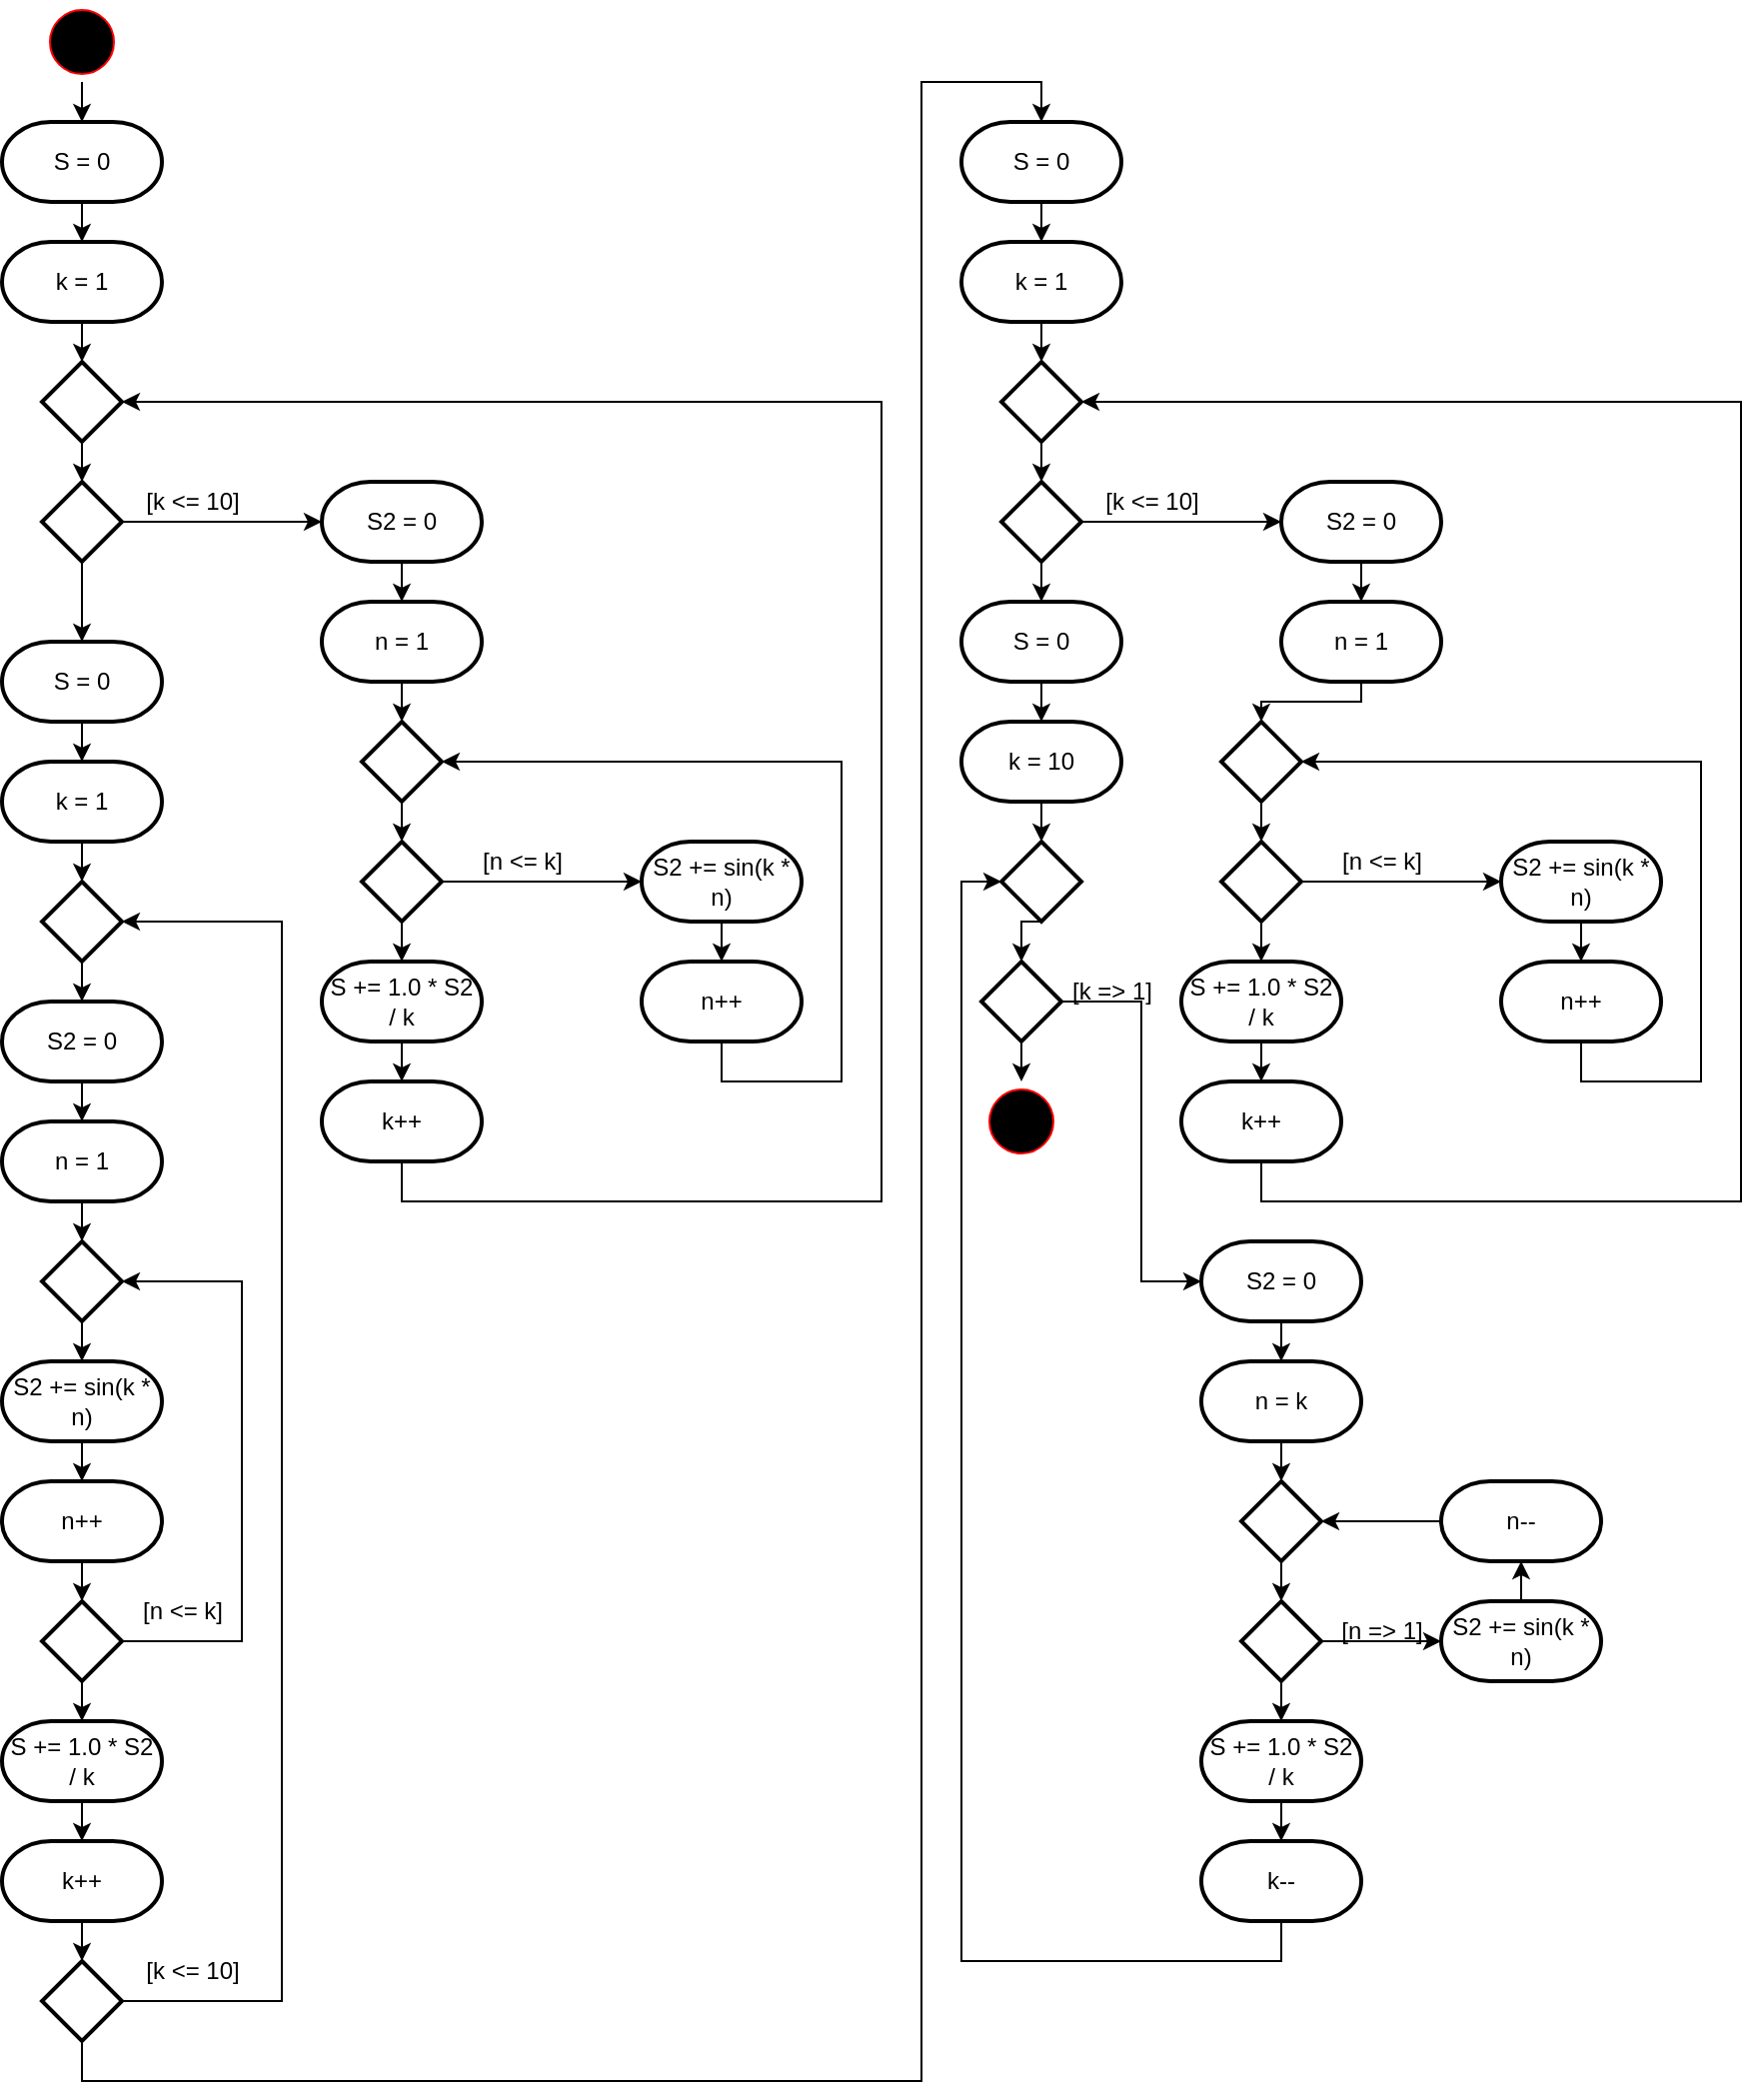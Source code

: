 <mxfile version="20.5.1" type="device"><diagram id="vlm2w2N7ywW9HXvuM_BY" name="Страница 1"><mxGraphModel dx="868" dy="434" grid="1" gridSize="10" guides="1" tooltips="1" connect="1" arrows="1" fold="1" page="1" pageScale="1" pageWidth="827" pageHeight="1169" math="0" shadow="0"><root><mxCell id="0"/><mxCell id="1" parent="0"/><mxCell id="vM6Jucw9DZtjHG9-dyM4-1" value="" style="ellipse;html=1;shape=startState;fillColor=#000000;strokeColor=#ff0000;" vertex="1" parent="1"><mxGeometry x="60" y="40" width="40" height="40" as="geometry"/></mxCell><mxCell id="vM6Jucw9DZtjHG9-dyM4-2" value="" style="endArrow=classic;html=1;rounded=0;exitX=0.5;exitY=1;exitDx=0;exitDy=0;" edge="1" parent="1" source="vM6Jucw9DZtjHG9-dyM4-1"><mxGeometry width="50" height="50" relative="1" as="geometry"><mxPoint x="390" y="250" as="sourcePoint"/><mxPoint x="80" y="100" as="targetPoint"/></mxGeometry></mxCell><mxCell id="vM6Jucw9DZtjHG9-dyM4-5" style="edgeStyle=orthogonalEdgeStyle;rounded=0;orthogonalLoop=1;jettySize=auto;html=1;exitX=0.5;exitY=1;exitDx=0;exitDy=0;exitPerimeter=0;entryX=0.5;entryY=0;entryDx=0;entryDy=0;entryPerimeter=0;" edge="1" parent="1" source="vM6Jucw9DZtjHG9-dyM4-3" target="vM6Jucw9DZtjHG9-dyM4-4"><mxGeometry relative="1" as="geometry"/></mxCell><mxCell id="vM6Jucw9DZtjHG9-dyM4-3" value="S = 0" style="strokeWidth=2;html=1;shape=mxgraph.flowchart.terminator;whiteSpace=wrap;" vertex="1" parent="1"><mxGeometry x="40" y="100" width="80" height="40" as="geometry"/></mxCell><mxCell id="vM6Jucw9DZtjHG9-dyM4-8" style="edgeStyle=orthogonalEdgeStyle;rounded=0;orthogonalLoop=1;jettySize=auto;html=1;exitX=0.5;exitY=1;exitDx=0;exitDy=0;exitPerimeter=0;entryX=0.5;entryY=0;entryDx=0;entryDy=0;entryPerimeter=0;" edge="1" parent="1" source="vM6Jucw9DZtjHG9-dyM4-4" target="vM6Jucw9DZtjHG9-dyM4-6"><mxGeometry relative="1" as="geometry"/></mxCell><mxCell id="vM6Jucw9DZtjHG9-dyM4-4" value="k = 1" style="strokeWidth=2;html=1;shape=mxgraph.flowchart.terminator;whiteSpace=wrap;" vertex="1" parent="1"><mxGeometry x="40" y="160" width="80" height="40" as="geometry"/></mxCell><mxCell id="vM6Jucw9DZtjHG9-dyM4-9" style="edgeStyle=orthogonalEdgeStyle;rounded=0;orthogonalLoop=1;jettySize=auto;html=1;exitX=0.5;exitY=1;exitDx=0;exitDy=0;exitPerimeter=0;entryX=0.5;entryY=0;entryDx=0;entryDy=0;entryPerimeter=0;" edge="1" parent="1" source="vM6Jucw9DZtjHG9-dyM4-6" target="vM6Jucw9DZtjHG9-dyM4-7"><mxGeometry relative="1" as="geometry"/></mxCell><mxCell id="vM6Jucw9DZtjHG9-dyM4-6" value="" style="strokeWidth=2;html=1;shape=mxgraph.flowchart.decision;whiteSpace=wrap;" vertex="1" parent="1"><mxGeometry x="60" y="220" width="40" height="40" as="geometry"/></mxCell><mxCell id="vM6Jucw9DZtjHG9-dyM4-10" style="edgeStyle=orthogonalEdgeStyle;rounded=0;orthogonalLoop=1;jettySize=auto;html=1;exitX=1;exitY=0.5;exitDx=0;exitDy=0;exitPerimeter=0;" edge="1" parent="1" source="vM6Jucw9DZtjHG9-dyM4-7"><mxGeometry relative="1" as="geometry"><mxPoint x="200" y="300" as="targetPoint"/></mxGeometry></mxCell><mxCell id="vM6Jucw9DZtjHG9-dyM4-31" style="edgeStyle=orthogonalEdgeStyle;rounded=0;orthogonalLoop=1;jettySize=auto;html=1;exitX=0.5;exitY=1;exitDx=0;exitDy=0;exitPerimeter=0;entryX=0.5;entryY=0;entryDx=0;entryDy=0;entryPerimeter=0;" edge="1" parent="1" source="vM6Jucw9DZtjHG9-dyM4-7" target="vM6Jucw9DZtjHG9-dyM4-30"><mxGeometry relative="1" as="geometry"/></mxCell><mxCell id="vM6Jucw9DZtjHG9-dyM4-7" value="" style="strokeWidth=2;html=1;shape=mxgraph.flowchart.decision;whiteSpace=wrap;" vertex="1" parent="1"><mxGeometry x="60" y="280" width="40" height="40" as="geometry"/></mxCell><mxCell id="vM6Jucw9DZtjHG9-dyM4-11" value="[k &amp;lt;= 10]" style="text;html=1;align=center;verticalAlign=middle;resizable=0;points=[];autosize=1;strokeColor=none;fillColor=none;" vertex="1" parent="1"><mxGeometry x="100" y="275" width="70" height="30" as="geometry"/></mxCell><mxCell id="vM6Jucw9DZtjHG9-dyM4-14" style="edgeStyle=orthogonalEdgeStyle;rounded=0;orthogonalLoop=1;jettySize=auto;html=1;exitX=0.5;exitY=1;exitDx=0;exitDy=0;exitPerimeter=0;entryX=0.5;entryY=0;entryDx=0;entryDy=0;entryPerimeter=0;" edge="1" parent="1" source="vM6Jucw9DZtjHG9-dyM4-12" target="vM6Jucw9DZtjHG9-dyM4-13"><mxGeometry relative="1" as="geometry"/></mxCell><mxCell id="vM6Jucw9DZtjHG9-dyM4-12" value="S2 = 0" style="strokeWidth=2;html=1;shape=mxgraph.flowchart.terminator;whiteSpace=wrap;" vertex="1" parent="1"><mxGeometry x="200" y="280" width="80" height="40" as="geometry"/></mxCell><mxCell id="vM6Jucw9DZtjHG9-dyM4-16" style="edgeStyle=orthogonalEdgeStyle;rounded=0;orthogonalLoop=1;jettySize=auto;html=1;exitX=0.5;exitY=1;exitDx=0;exitDy=0;exitPerimeter=0;entryX=0.5;entryY=0;entryDx=0;entryDy=0;entryPerimeter=0;" edge="1" parent="1" source="vM6Jucw9DZtjHG9-dyM4-13" target="vM6Jucw9DZtjHG9-dyM4-15"><mxGeometry relative="1" as="geometry"/></mxCell><mxCell id="vM6Jucw9DZtjHG9-dyM4-13" value="n = 1" style="strokeWidth=2;html=1;shape=mxgraph.flowchart.terminator;whiteSpace=wrap;" vertex="1" parent="1"><mxGeometry x="200" y="340" width="80" height="40" as="geometry"/></mxCell><mxCell id="vM6Jucw9DZtjHG9-dyM4-18" style="edgeStyle=orthogonalEdgeStyle;rounded=0;orthogonalLoop=1;jettySize=auto;html=1;exitX=0.5;exitY=1;exitDx=0;exitDy=0;exitPerimeter=0;entryX=0.5;entryY=0;entryDx=0;entryDy=0;entryPerimeter=0;" edge="1" parent="1" source="vM6Jucw9DZtjHG9-dyM4-15" target="vM6Jucw9DZtjHG9-dyM4-17"><mxGeometry relative="1" as="geometry"/></mxCell><mxCell id="vM6Jucw9DZtjHG9-dyM4-15" value="" style="strokeWidth=2;html=1;shape=mxgraph.flowchart.decision;whiteSpace=wrap;" vertex="1" parent="1"><mxGeometry x="220" y="400" width="40" height="40" as="geometry"/></mxCell><mxCell id="vM6Jucw9DZtjHG9-dyM4-19" style="edgeStyle=orthogonalEdgeStyle;rounded=0;orthogonalLoop=1;jettySize=auto;html=1;exitX=1;exitY=0.5;exitDx=0;exitDy=0;exitPerimeter=0;" edge="1" parent="1" source="vM6Jucw9DZtjHG9-dyM4-17"><mxGeometry relative="1" as="geometry"><mxPoint x="360" y="480" as="targetPoint"/></mxGeometry></mxCell><mxCell id="vM6Jucw9DZtjHG9-dyM4-26" style="edgeStyle=orthogonalEdgeStyle;rounded=0;orthogonalLoop=1;jettySize=auto;html=1;exitX=0.5;exitY=1;exitDx=0;exitDy=0;exitPerimeter=0;entryX=0.5;entryY=0;entryDx=0;entryDy=0;entryPerimeter=0;" edge="1" parent="1" source="vM6Jucw9DZtjHG9-dyM4-17" target="vM6Jucw9DZtjHG9-dyM4-25"><mxGeometry relative="1" as="geometry"/></mxCell><mxCell id="vM6Jucw9DZtjHG9-dyM4-17" value="" style="strokeWidth=2;html=1;shape=mxgraph.flowchart.decision;whiteSpace=wrap;" vertex="1" parent="1"><mxGeometry x="220" y="460" width="40" height="40" as="geometry"/></mxCell><mxCell id="vM6Jucw9DZtjHG9-dyM4-20" value="[n &amp;lt;= k]" style="text;html=1;align=center;verticalAlign=middle;resizable=0;points=[];autosize=1;strokeColor=none;fillColor=none;" vertex="1" parent="1"><mxGeometry x="270" y="455" width="60" height="30" as="geometry"/></mxCell><mxCell id="vM6Jucw9DZtjHG9-dyM4-22" style="edgeStyle=orthogonalEdgeStyle;rounded=0;orthogonalLoop=1;jettySize=auto;html=1;exitX=0.5;exitY=1;exitDx=0;exitDy=0;exitPerimeter=0;" edge="1" parent="1" source="vM6Jucw9DZtjHG9-dyM4-21"><mxGeometry relative="1" as="geometry"><mxPoint x="400" y="520" as="targetPoint"/></mxGeometry></mxCell><mxCell id="vM6Jucw9DZtjHG9-dyM4-21" value="S2 += sin(k * n)" style="strokeWidth=2;html=1;shape=mxgraph.flowchart.terminator;whiteSpace=wrap;" vertex="1" parent="1"><mxGeometry x="360" y="460" width="80" height="40" as="geometry"/></mxCell><mxCell id="vM6Jucw9DZtjHG9-dyM4-24" style="edgeStyle=orthogonalEdgeStyle;rounded=0;orthogonalLoop=1;jettySize=auto;html=1;exitX=0.5;exitY=1;exitDx=0;exitDy=0;exitPerimeter=0;entryX=1;entryY=0.5;entryDx=0;entryDy=0;entryPerimeter=0;" edge="1" parent="1" source="vM6Jucw9DZtjHG9-dyM4-23" target="vM6Jucw9DZtjHG9-dyM4-15"><mxGeometry relative="1" as="geometry"><Array as="points"><mxPoint x="400" y="580"/><mxPoint x="460" y="580"/><mxPoint x="460" y="420"/></Array></mxGeometry></mxCell><mxCell id="vM6Jucw9DZtjHG9-dyM4-23" value="n++" style="strokeWidth=2;html=1;shape=mxgraph.flowchart.terminator;whiteSpace=wrap;" vertex="1" parent="1"><mxGeometry x="360" y="520" width="80" height="40" as="geometry"/></mxCell><mxCell id="vM6Jucw9DZtjHG9-dyM4-27" style="edgeStyle=orthogonalEdgeStyle;rounded=0;orthogonalLoop=1;jettySize=auto;html=1;exitX=0.5;exitY=1;exitDx=0;exitDy=0;exitPerimeter=0;" edge="1" parent="1" source="vM6Jucw9DZtjHG9-dyM4-25"><mxGeometry relative="1" as="geometry"><mxPoint x="240" y="580" as="targetPoint"/></mxGeometry></mxCell><mxCell id="vM6Jucw9DZtjHG9-dyM4-25" value="S += 1.0 * S2 / k" style="strokeWidth=2;html=1;shape=mxgraph.flowchart.terminator;whiteSpace=wrap;" vertex="1" parent="1"><mxGeometry x="200" y="520" width="80" height="40" as="geometry"/></mxCell><mxCell id="vM6Jucw9DZtjHG9-dyM4-29" style="edgeStyle=orthogonalEdgeStyle;rounded=0;orthogonalLoop=1;jettySize=auto;html=1;exitX=0.5;exitY=1;exitDx=0;exitDy=0;exitPerimeter=0;entryX=1;entryY=0.5;entryDx=0;entryDy=0;entryPerimeter=0;" edge="1" parent="1" source="vM6Jucw9DZtjHG9-dyM4-28" target="vM6Jucw9DZtjHG9-dyM4-6"><mxGeometry relative="1" as="geometry"><Array as="points"><mxPoint x="240" y="640"/><mxPoint x="480" y="640"/><mxPoint x="480" y="240"/></Array></mxGeometry></mxCell><mxCell id="vM6Jucw9DZtjHG9-dyM4-28" value="k++" style="strokeWidth=2;html=1;shape=mxgraph.flowchart.terminator;whiteSpace=wrap;" vertex="1" parent="1"><mxGeometry x="200" y="580" width="80" height="40" as="geometry"/></mxCell><mxCell id="vM6Jucw9DZtjHG9-dyM4-33" style="edgeStyle=orthogonalEdgeStyle;rounded=0;orthogonalLoop=1;jettySize=auto;html=1;exitX=0.5;exitY=1;exitDx=0;exitDy=0;exitPerimeter=0;entryX=0.5;entryY=0;entryDx=0;entryDy=0;entryPerimeter=0;" edge="1" parent="1" source="vM6Jucw9DZtjHG9-dyM4-30" target="vM6Jucw9DZtjHG9-dyM4-32"><mxGeometry relative="1" as="geometry"/></mxCell><mxCell id="vM6Jucw9DZtjHG9-dyM4-30" value="S = 0" style="strokeWidth=2;html=1;shape=mxgraph.flowchart.terminator;whiteSpace=wrap;" vertex="1" parent="1"><mxGeometry x="40" y="360" width="80" height="40" as="geometry"/></mxCell><mxCell id="vM6Jucw9DZtjHG9-dyM4-35" style="edgeStyle=orthogonalEdgeStyle;rounded=0;orthogonalLoop=1;jettySize=auto;html=1;exitX=0.5;exitY=1;exitDx=0;exitDy=0;exitPerimeter=0;entryX=0.5;entryY=0;entryDx=0;entryDy=0;entryPerimeter=0;" edge="1" parent="1" source="vM6Jucw9DZtjHG9-dyM4-32" target="vM6Jucw9DZtjHG9-dyM4-34"><mxGeometry relative="1" as="geometry"/></mxCell><mxCell id="vM6Jucw9DZtjHG9-dyM4-32" value="k = 1" style="strokeWidth=2;html=1;shape=mxgraph.flowchart.terminator;whiteSpace=wrap;" vertex="1" parent="1"><mxGeometry x="40" y="420" width="80" height="40" as="geometry"/></mxCell><mxCell id="vM6Jucw9DZtjHG9-dyM4-36" style="edgeStyle=orthogonalEdgeStyle;rounded=0;orthogonalLoop=1;jettySize=auto;html=1;exitX=0.5;exitY=1;exitDx=0;exitDy=0;exitPerimeter=0;entryX=0.5;entryY=0;entryDx=0;entryDy=0;entryPerimeter=0;" edge="1" parent="1" source="vM6Jucw9DZtjHG9-dyM4-34" target="vM6Jucw9DZtjHG9-dyM4-37"><mxGeometry relative="1" as="geometry"><mxPoint x="80" y="540" as="targetPoint"/></mxGeometry></mxCell><mxCell id="vM6Jucw9DZtjHG9-dyM4-34" value="" style="strokeWidth=2;html=1;shape=mxgraph.flowchart.decision;whiteSpace=wrap;" vertex="1" parent="1"><mxGeometry x="60" y="480" width="40" height="40" as="geometry"/></mxCell><mxCell id="vM6Jucw9DZtjHG9-dyM4-39" style="edgeStyle=orthogonalEdgeStyle;rounded=0;orthogonalLoop=1;jettySize=auto;html=1;exitX=0.5;exitY=1;exitDx=0;exitDy=0;exitPerimeter=0;entryX=0.5;entryY=0;entryDx=0;entryDy=0;entryPerimeter=0;" edge="1" parent="1" source="vM6Jucw9DZtjHG9-dyM4-37" target="vM6Jucw9DZtjHG9-dyM4-38"><mxGeometry relative="1" as="geometry"/></mxCell><mxCell id="vM6Jucw9DZtjHG9-dyM4-37" value="S2 = 0" style="strokeWidth=2;html=1;shape=mxgraph.flowchart.terminator;whiteSpace=wrap;" vertex="1" parent="1"><mxGeometry x="40" y="540" width="80" height="40" as="geometry"/></mxCell><mxCell id="vM6Jucw9DZtjHG9-dyM4-40" style="edgeStyle=orthogonalEdgeStyle;rounded=0;orthogonalLoop=1;jettySize=auto;html=1;exitX=0.5;exitY=1;exitDx=0;exitDy=0;exitPerimeter=0;" edge="1" parent="1" source="vM6Jucw9DZtjHG9-dyM4-38"><mxGeometry relative="1" as="geometry"><mxPoint x="80" y="660" as="targetPoint"/></mxGeometry></mxCell><mxCell id="vM6Jucw9DZtjHG9-dyM4-38" value="n = 1" style="strokeWidth=2;html=1;shape=mxgraph.flowchart.terminator;whiteSpace=wrap;" vertex="1" parent="1"><mxGeometry x="40" y="600" width="80" height="40" as="geometry"/></mxCell><mxCell id="vM6Jucw9DZtjHG9-dyM4-43" style="edgeStyle=orthogonalEdgeStyle;rounded=0;orthogonalLoop=1;jettySize=auto;html=1;exitX=0.5;exitY=1;exitDx=0;exitDy=0;exitPerimeter=0;entryX=0.5;entryY=0;entryDx=0;entryDy=0;entryPerimeter=0;" edge="1" parent="1" source="vM6Jucw9DZtjHG9-dyM4-41" target="vM6Jucw9DZtjHG9-dyM4-42"><mxGeometry relative="1" as="geometry"/></mxCell><mxCell id="vM6Jucw9DZtjHG9-dyM4-41" value="" style="strokeWidth=2;html=1;shape=mxgraph.flowchart.decision;whiteSpace=wrap;" vertex="1" parent="1"><mxGeometry x="60" y="660" width="40" height="40" as="geometry"/></mxCell><mxCell id="vM6Jucw9DZtjHG9-dyM4-45" style="edgeStyle=orthogonalEdgeStyle;rounded=0;orthogonalLoop=1;jettySize=auto;html=1;exitX=0.5;exitY=1;exitDx=0;exitDy=0;exitPerimeter=0;entryX=0.5;entryY=0;entryDx=0;entryDy=0;entryPerimeter=0;" edge="1" parent="1" source="vM6Jucw9DZtjHG9-dyM4-42" target="vM6Jucw9DZtjHG9-dyM4-44"><mxGeometry relative="1" as="geometry"/></mxCell><mxCell id="vM6Jucw9DZtjHG9-dyM4-42" value="S2 += sin(k * n)" style="strokeWidth=2;html=1;shape=mxgraph.flowchart.terminator;whiteSpace=wrap;" vertex="1" parent="1"><mxGeometry x="40" y="720" width="80" height="40" as="geometry"/></mxCell><mxCell id="vM6Jucw9DZtjHG9-dyM4-47" style="edgeStyle=orthogonalEdgeStyle;rounded=0;orthogonalLoop=1;jettySize=auto;html=1;exitX=0.5;exitY=1;exitDx=0;exitDy=0;exitPerimeter=0;entryX=0.5;entryY=0;entryDx=0;entryDy=0;entryPerimeter=0;" edge="1" parent="1" source="vM6Jucw9DZtjHG9-dyM4-44" target="vM6Jucw9DZtjHG9-dyM4-46"><mxGeometry relative="1" as="geometry"/></mxCell><mxCell id="vM6Jucw9DZtjHG9-dyM4-44" value="n++" style="strokeWidth=2;html=1;shape=mxgraph.flowchart.terminator;whiteSpace=wrap;" vertex="1" parent="1"><mxGeometry x="40" y="780" width="80" height="40" as="geometry"/></mxCell><mxCell id="vM6Jucw9DZtjHG9-dyM4-49" style="edgeStyle=orthogonalEdgeStyle;rounded=0;orthogonalLoop=1;jettySize=auto;html=1;exitX=1;exitY=0.5;exitDx=0;exitDy=0;exitPerimeter=0;entryX=1;entryY=0.5;entryDx=0;entryDy=0;entryPerimeter=0;" edge="1" parent="1" source="vM6Jucw9DZtjHG9-dyM4-46" target="vM6Jucw9DZtjHG9-dyM4-41"><mxGeometry relative="1" as="geometry"><Array as="points"><mxPoint x="160" y="860"/><mxPoint x="160" y="680"/></Array></mxGeometry></mxCell><mxCell id="vM6Jucw9DZtjHG9-dyM4-51" style="edgeStyle=orthogonalEdgeStyle;rounded=0;orthogonalLoop=1;jettySize=auto;html=1;exitX=0.5;exitY=1;exitDx=0;exitDy=0;exitPerimeter=0;entryX=0.5;entryY=0;entryDx=0;entryDy=0;entryPerimeter=0;" edge="1" parent="1" source="vM6Jucw9DZtjHG9-dyM4-46" target="vM6Jucw9DZtjHG9-dyM4-50"><mxGeometry relative="1" as="geometry"/></mxCell><mxCell id="vM6Jucw9DZtjHG9-dyM4-46" value="" style="strokeWidth=2;html=1;shape=mxgraph.flowchart.decision;whiteSpace=wrap;" vertex="1" parent="1"><mxGeometry x="60" y="840" width="40" height="40" as="geometry"/></mxCell><mxCell id="vM6Jucw9DZtjHG9-dyM4-48" value="[n &amp;lt;= k]" style="text;html=1;align=center;verticalAlign=middle;resizable=0;points=[];autosize=1;strokeColor=none;fillColor=none;" vertex="1" parent="1"><mxGeometry x="100" y="830" width="60" height="30" as="geometry"/></mxCell><mxCell id="vM6Jucw9DZtjHG9-dyM4-53" style="edgeStyle=orthogonalEdgeStyle;rounded=0;orthogonalLoop=1;jettySize=auto;html=1;exitX=0.5;exitY=1;exitDx=0;exitDy=0;exitPerimeter=0;entryX=0.5;entryY=0;entryDx=0;entryDy=0;entryPerimeter=0;" edge="1" parent="1" source="vM6Jucw9DZtjHG9-dyM4-50" target="vM6Jucw9DZtjHG9-dyM4-52"><mxGeometry relative="1" as="geometry"/></mxCell><mxCell id="vM6Jucw9DZtjHG9-dyM4-50" value="S += 1.0 * S2 / k" style="strokeWidth=2;html=1;shape=mxgraph.flowchart.terminator;whiteSpace=wrap;" vertex="1" parent="1"><mxGeometry x="40" y="900" width="80" height="40" as="geometry"/></mxCell><mxCell id="vM6Jucw9DZtjHG9-dyM4-55" style="edgeStyle=orthogonalEdgeStyle;rounded=0;orthogonalLoop=1;jettySize=auto;html=1;exitX=0.5;exitY=1;exitDx=0;exitDy=0;exitPerimeter=0;entryX=0.5;entryY=0;entryDx=0;entryDy=0;entryPerimeter=0;" edge="1" parent="1" source="vM6Jucw9DZtjHG9-dyM4-52" target="vM6Jucw9DZtjHG9-dyM4-54"><mxGeometry relative="1" as="geometry"/></mxCell><mxCell id="vM6Jucw9DZtjHG9-dyM4-52" value="k++" style="strokeWidth=2;html=1;shape=mxgraph.flowchart.terminator;whiteSpace=wrap;" vertex="1" parent="1"><mxGeometry x="40" y="960" width="80" height="40" as="geometry"/></mxCell><mxCell id="vM6Jucw9DZtjHG9-dyM4-56" style="edgeStyle=orthogonalEdgeStyle;rounded=0;orthogonalLoop=1;jettySize=auto;html=1;exitX=1;exitY=0.5;exitDx=0;exitDy=0;exitPerimeter=0;entryX=1;entryY=0.5;entryDx=0;entryDy=0;entryPerimeter=0;" edge="1" parent="1" source="vM6Jucw9DZtjHG9-dyM4-54" target="vM6Jucw9DZtjHG9-dyM4-34"><mxGeometry relative="1" as="geometry"><Array as="points"><mxPoint x="180" y="1040"/><mxPoint x="180" y="500"/></Array></mxGeometry></mxCell><mxCell id="vM6Jucw9DZtjHG9-dyM4-58" style="edgeStyle=orthogonalEdgeStyle;rounded=0;orthogonalLoop=1;jettySize=auto;html=1;exitX=0.5;exitY=1;exitDx=0;exitDy=0;exitPerimeter=0;entryX=0.5;entryY=0;entryDx=0;entryDy=0;entryPerimeter=0;" edge="1" parent="1" source="vM6Jucw9DZtjHG9-dyM4-54" target="vM6Jucw9DZtjHG9-dyM4-59"><mxGeometry relative="1" as="geometry"><mxPoint x="600" y="80" as="targetPoint"/><Array as="points"><mxPoint x="80" y="1080"/><mxPoint x="500" y="1080"/><mxPoint x="500" y="80"/><mxPoint x="560" y="80"/></Array></mxGeometry></mxCell><mxCell id="vM6Jucw9DZtjHG9-dyM4-54" value="" style="strokeWidth=2;html=1;shape=mxgraph.flowchart.decision;whiteSpace=wrap;" vertex="1" parent="1"><mxGeometry x="60" y="1020" width="40" height="40" as="geometry"/></mxCell><mxCell id="vM6Jucw9DZtjHG9-dyM4-57" value="[k &amp;lt;= 10]" style="text;html=1;align=center;verticalAlign=middle;resizable=0;points=[];autosize=1;strokeColor=none;fillColor=none;" vertex="1" parent="1"><mxGeometry x="100" y="1010" width="70" height="30" as="geometry"/></mxCell><mxCell id="vM6Jucw9DZtjHG9-dyM4-61" style="edgeStyle=orthogonalEdgeStyle;rounded=0;orthogonalLoop=1;jettySize=auto;html=1;exitX=0.5;exitY=1;exitDx=0;exitDy=0;exitPerimeter=0;entryX=0.5;entryY=0;entryDx=0;entryDy=0;entryPerimeter=0;" edge="1" parent="1" source="vM6Jucw9DZtjHG9-dyM4-59" target="vM6Jucw9DZtjHG9-dyM4-60"><mxGeometry relative="1" as="geometry"/></mxCell><mxCell id="vM6Jucw9DZtjHG9-dyM4-59" value="S = 0" style="strokeWidth=2;html=1;shape=mxgraph.flowchart.terminator;whiteSpace=wrap;" vertex="1" parent="1"><mxGeometry x="520" y="100" width="80" height="40" as="geometry"/></mxCell><mxCell id="vM6Jucw9DZtjHG9-dyM4-64" style="edgeStyle=orthogonalEdgeStyle;rounded=0;orthogonalLoop=1;jettySize=auto;html=1;exitX=0.5;exitY=1;exitDx=0;exitDy=0;exitPerimeter=0;entryX=0.5;entryY=0;entryDx=0;entryDy=0;entryPerimeter=0;" edge="1" parent="1" source="vM6Jucw9DZtjHG9-dyM4-60" target="vM6Jucw9DZtjHG9-dyM4-62"><mxGeometry relative="1" as="geometry"/></mxCell><mxCell id="vM6Jucw9DZtjHG9-dyM4-60" value="k = 1" style="strokeWidth=2;html=1;shape=mxgraph.flowchart.terminator;whiteSpace=wrap;" vertex="1" parent="1"><mxGeometry x="520" y="160" width="80" height="40" as="geometry"/></mxCell><mxCell id="vM6Jucw9DZtjHG9-dyM4-65" style="edgeStyle=orthogonalEdgeStyle;rounded=0;orthogonalLoop=1;jettySize=auto;html=1;exitX=0.5;exitY=1;exitDx=0;exitDy=0;exitPerimeter=0;entryX=0.5;entryY=0;entryDx=0;entryDy=0;entryPerimeter=0;" edge="1" parent="1" source="vM6Jucw9DZtjHG9-dyM4-62" target="vM6Jucw9DZtjHG9-dyM4-63"><mxGeometry relative="1" as="geometry"/></mxCell><mxCell id="vM6Jucw9DZtjHG9-dyM4-62" value="" style="strokeWidth=2;html=1;shape=mxgraph.flowchart.decision;whiteSpace=wrap;" vertex="1" parent="1"><mxGeometry x="540" y="220" width="40" height="40" as="geometry"/></mxCell><mxCell id="vM6Jucw9DZtjHG9-dyM4-88" style="edgeStyle=orthogonalEdgeStyle;rounded=0;orthogonalLoop=1;jettySize=auto;html=1;exitX=0.5;exitY=1;exitDx=0;exitDy=0;exitPerimeter=0;entryX=0.5;entryY=0;entryDx=0;entryDy=0;entryPerimeter=0;" edge="1" parent="1" source="vM6Jucw9DZtjHG9-dyM4-63" target="vM6Jucw9DZtjHG9-dyM4-86"><mxGeometry relative="1" as="geometry"/></mxCell><mxCell id="vM6Jucw9DZtjHG9-dyM4-63" value="" style="strokeWidth=2;html=1;shape=mxgraph.flowchart.decision;whiteSpace=wrap;" vertex="1" parent="1"><mxGeometry x="540" y="280" width="40" height="40" as="geometry"/></mxCell><mxCell id="vM6Jucw9DZtjHG9-dyM4-66" style="edgeStyle=orthogonalEdgeStyle;rounded=0;orthogonalLoop=1;jettySize=auto;html=1;exitX=1;exitY=0.5;exitDx=0;exitDy=0;exitPerimeter=0;" edge="1" parent="1"><mxGeometry relative="1" as="geometry"><mxPoint x="680" y="300" as="targetPoint"/><mxPoint x="580" y="300" as="sourcePoint"/></mxGeometry></mxCell><mxCell id="vM6Jucw9DZtjHG9-dyM4-67" value="[k &amp;lt;= 10]" style="text;html=1;align=center;verticalAlign=middle;resizable=0;points=[];autosize=1;strokeColor=none;fillColor=none;" vertex="1" parent="1"><mxGeometry x="580" y="275" width="70" height="30" as="geometry"/></mxCell><mxCell id="vM6Jucw9DZtjHG9-dyM4-68" style="edgeStyle=orthogonalEdgeStyle;rounded=0;orthogonalLoop=1;jettySize=auto;html=1;exitX=0.5;exitY=1;exitDx=0;exitDy=0;exitPerimeter=0;entryX=0.5;entryY=0;entryDx=0;entryDy=0;entryPerimeter=0;" edge="1" parent="1" source="vM6Jucw9DZtjHG9-dyM4-69" target="vM6Jucw9DZtjHG9-dyM4-71"><mxGeometry relative="1" as="geometry"/></mxCell><mxCell id="vM6Jucw9DZtjHG9-dyM4-69" value="S2 = 0" style="strokeWidth=2;html=1;shape=mxgraph.flowchart.terminator;whiteSpace=wrap;" vertex="1" parent="1"><mxGeometry x="680" y="280" width="80" height="40" as="geometry"/></mxCell><mxCell id="vM6Jucw9DZtjHG9-dyM4-70" style="edgeStyle=orthogonalEdgeStyle;rounded=0;orthogonalLoop=1;jettySize=auto;html=1;exitX=0.5;exitY=1;exitDx=0;exitDy=0;exitPerimeter=0;entryX=0.5;entryY=0;entryDx=0;entryDy=0;entryPerimeter=0;" edge="1" parent="1" source="vM6Jucw9DZtjHG9-dyM4-71" target="vM6Jucw9DZtjHG9-dyM4-73"><mxGeometry relative="1" as="geometry"><mxPoint x="720" y="400" as="targetPoint"/><Array as="points"><mxPoint x="720" y="390"/><mxPoint x="670" y="390"/></Array></mxGeometry></mxCell><mxCell id="vM6Jucw9DZtjHG9-dyM4-71" value="n = 1" style="strokeWidth=2;html=1;shape=mxgraph.flowchart.terminator;whiteSpace=wrap;" vertex="1" parent="1"><mxGeometry x="680" y="340" width="80" height="40" as="geometry"/></mxCell><mxCell id="vM6Jucw9DZtjHG9-dyM4-72" style="edgeStyle=orthogonalEdgeStyle;rounded=0;orthogonalLoop=1;jettySize=auto;html=1;exitX=0.5;exitY=1;exitDx=0;exitDy=0;exitPerimeter=0;entryX=0.5;entryY=0;entryDx=0;entryDy=0;entryPerimeter=0;" edge="1" parent="1" source="vM6Jucw9DZtjHG9-dyM4-73" target="vM6Jucw9DZtjHG9-dyM4-76"><mxGeometry relative="1" as="geometry"/></mxCell><mxCell id="vM6Jucw9DZtjHG9-dyM4-73" value="" style="strokeWidth=2;html=1;shape=mxgraph.flowchart.decision;whiteSpace=wrap;" vertex="1" parent="1"><mxGeometry x="650" y="400" width="40" height="40" as="geometry"/></mxCell><mxCell id="vM6Jucw9DZtjHG9-dyM4-74" style="edgeStyle=orthogonalEdgeStyle;rounded=0;orthogonalLoop=1;jettySize=auto;html=1;exitX=1;exitY=0.5;exitDx=0;exitDy=0;exitPerimeter=0;" edge="1" parent="1" source="vM6Jucw9DZtjHG9-dyM4-76"><mxGeometry relative="1" as="geometry"><mxPoint x="790" y="480" as="targetPoint"/></mxGeometry></mxCell><mxCell id="vM6Jucw9DZtjHG9-dyM4-75" style="edgeStyle=orthogonalEdgeStyle;rounded=0;orthogonalLoop=1;jettySize=auto;html=1;exitX=0.5;exitY=1;exitDx=0;exitDy=0;exitPerimeter=0;entryX=0.5;entryY=0;entryDx=0;entryDy=0;entryPerimeter=0;" edge="1" parent="1" source="vM6Jucw9DZtjHG9-dyM4-76" target="vM6Jucw9DZtjHG9-dyM4-83"><mxGeometry relative="1" as="geometry"/></mxCell><mxCell id="vM6Jucw9DZtjHG9-dyM4-76" value="" style="strokeWidth=2;html=1;shape=mxgraph.flowchart.decision;whiteSpace=wrap;" vertex="1" parent="1"><mxGeometry x="650" y="460" width="40" height="40" as="geometry"/></mxCell><mxCell id="vM6Jucw9DZtjHG9-dyM4-77" value="[n &amp;lt;= k]" style="text;html=1;align=center;verticalAlign=middle;resizable=0;points=[];autosize=1;strokeColor=none;fillColor=none;" vertex="1" parent="1"><mxGeometry x="700" y="455" width="60" height="30" as="geometry"/></mxCell><mxCell id="vM6Jucw9DZtjHG9-dyM4-78" style="edgeStyle=orthogonalEdgeStyle;rounded=0;orthogonalLoop=1;jettySize=auto;html=1;exitX=0.5;exitY=1;exitDx=0;exitDy=0;exitPerimeter=0;" edge="1" parent="1" source="vM6Jucw9DZtjHG9-dyM4-79"><mxGeometry relative="1" as="geometry"><mxPoint x="830" y="520" as="targetPoint"/></mxGeometry></mxCell><mxCell id="vM6Jucw9DZtjHG9-dyM4-79" value="S2 += sin(k * n)" style="strokeWidth=2;html=1;shape=mxgraph.flowchart.terminator;whiteSpace=wrap;" vertex="1" parent="1"><mxGeometry x="790" y="460" width="80" height="40" as="geometry"/></mxCell><mxCell id="vM6Jucw9DZtjHG9-dyM4-80" style="edgeStyle=orthogonalEdgeStyle;rounded=0;orthogonalLoop=1;jettySize=auto;html=1;exitX=0.5;exitY=1;exitDx=0;exitDy=0;exitPerimeter=0;entryX=1;entryY=0.5;entryDx=0;entryDy=0;entryPerimeter=0;" edge="1" parent="1" source="vM6Jucw9DZtjHG9-dyM4-81" target="vM6Jucw9DZtjHG9-dyM4-73"><mxGeometry relative="1" as="geometry"><Array as="points"><mxPoint x="830" y="580"/><mxPoint x="890" y="580"/><mxPoint x="890" y="420"/></Array></mxGeometry></mxCell><mxCell id="vM6Jucw9DZtjHG9-dyM4-81" value="n++" style="strokeWidth=2;html=1;shape=mxgraph.flowchart.terminator;whiteSpace=wrap;" vertex="1" parent="1"><mxGeometry x="790" y="520" width="80" height="40" as="geometry"/></mxCell><mxCell id="vM6Jucw9DZtjHG9-dyM4-82" style="edgeStyle=orthogonalEdgeStyle;rounded=0;orthogonalLoop=1;jettySize=auto;html=1;exitX=0.5;exitY=1;exitDx=0;exitDy=0;exitPerimeter=0;" edge="1" parent="1" source="vM6Jucw9DZtjHG9-dyM4-83"><mxGeometry relative="1" as="geometry"><mxPoint x="670" y="580" as="targetPoint"/></mxGeometry></mxCell><mxCell id="vM6Jucw9DZtjHG9-dyM4-83" value="S += 1.0 * S2 / k" style="strokeWidth=2;html=1;shape=mxgraph.flowchart.terminator;whiteSpace=wrap;" vertex="1" parent="1"><mxGeometry x="630" y="520" width="80" height="40" as="geometry"/></mxCell><mxCell id="vM6Jucw9DZtjHG9-dyM4-85" style="edgeStyle=orthogonalEdgeStyle;rounded=0;orthogonalLoop=1;jettySize=auto;html=1;exitX=0.5;exitY=1;exitDx=0;exitDy=0;exitPerimeter=0;entryX=1;entryY=0.5;entryDx=0;entryDy=0;entryPerimeter=0;" edge="1" parent="1" source="vM6Jucw9DZtjHG9-dyM4-84" target="vM6Jucw9DZtjHG9-dyM4-62"><mxGeometry relative="1" as="geometry"><Array as="points"><mxPoint x="670" y="640"/><mxPoint x="910" y="640"/><mxPoint x="910" y="240"/></Array></mxGeometry></mxCell><mxCell id="vM6Jucw9DZtjHG9-dyM4-84" value="k++" style="strokeWidth=2;html=1;shape=mxgraph.flowchart.terminator;whiteSpace=wrap;" vertex="1" parent="1"><mxGeometry x="630" y="580" width="80" height="40" as="geometry"/></mxCell><mxCell id="vM6Jucw9DZtjHG9-dyM4-89" style="edgeStyle=orthogonalEdgeStyle;rounded=0;orthogonalLoop=1;jettySize=auto;html=1;exitX=0.5;exitY=1;exitDx=0;exitDy=0;exitPerimeter=0;entryX=0.5;entryY=0;entryDx=0;entryDy=0;entryPerimeter=0;" edge="1" parent="1" source="vM6Jucw9DZtjHG9-dyM4-86" target="vM6Jucw9DZtjHG9-dyM4-87"><mxGeometry relative="1" as="geometry"/></mxCell><mxCell id="vM6Jucw9DZtjHG9-dyM4-86" value="S = 0" style="strokeWidth=2;html=1;shape=mxgraph.flowchart.terminator;whiteSpace=wrap;" vertex="1" parent="1"><mxGeometry x="520" y="340" width="80" height="40" as="geometry"/></mxCell><mxCell id="vM6Jucw9DZtjHG9-dyM4-92" style="edgeStyle=orthogonalEdgeStyle;rounded=0;orthogonalLoop=1;jettySize=auto;html=1;exitX=0.5;exitY=1;exitDx=0;exitDy=0;exitPerimeter=0;entryX=0.5;entryY=0;entryDx=0;entryDy=0;entryPerimeter=0;" edge="1" parent="1" source="vM6Jucw9DZtjHG9-dyM4-87" target="vM6Jucw9DZtjHG9-dyM4-90"><mxGeometry relative="1" as="geometry"><mxPoint x="560" y="450" as="targetPoint"/></mxGeometry></mxCell><mxCell id="vM6Jucw9DZtjHG9-dyM4-87" value="k = 10" style="strokeWidth=2;html=1;shape=mxgraph.flowchart.terminator;whiteSpace=wrap;" vertex="1" parent="1"><mxGeometry x="520" y="400" width="80" height="40" as="geometry"/></mxCell><mxCell id="vM6Jucw9DZtjHG9-dyM4-93" style="edgeStyle=orthogonalEdgeStyle;rounded=0;orthogonalLoop=1;jettySize=auto;html=1;exitX=0.5;exitY=1;exitDx=0;exitDy=0;exitPerimeter=0;entryX=0.5;entryY=0;entryDx=0;entryDy=0;entryPerimeter=0;" edge="1" parent="1" source="vM6Jucw9DZtjHG9-dyM4-90" target="vM6Jucw9DZtjHG9-dyM4-91"><mxGeometry relative="1" as="geometry"/></mxCell><mxCell id="vM6Jucw9DZtjHG9-dyM4-90" value="" style="strokeWidth=2;html=1;shape=mxgraph.flowchart.decision;whiteSpace=wrap;" vertex="1" parent="1"><mxGeometry x="540" y="460" width="40" height="40" as="geometry"/></mxCell><mxCell id="vM6Jucw9DZtjHG9-dyM4-94" style="edgeStyle=orthogonalEdgeStyle;rounded=0;orthogonalLoop=1;jettySize=auto;html=1;exitX=1;exitY=0.5;exitDx=0;exitDy=0;exitPerimeter=0;entryX=0;entryY=0.5;entryDx=0;entryDy=0;entryPerimeter=0;" edge="1" parent="1" source="vM6Jucw9DZtjHG9-dyM4-91" target="vM6Jucw9DZtjHG9-dyM4-95"><mxGeometry relative="1" as="geometry"><mxPoint x="600" y="680" as="targetPoint"/><Array as="points"><mxPoint x="610" y="540"/><mxPoint x="610" y="680"/></Array></mxGeometry></mxCell><mxCell id="vM6Jucw9DZtjHG9-dyM4-115" style="edgeStyle=orthogonalEdgeStyle;rounded=0;orthogonalLoop=1;jettySize=auto;html=1;exitX=0.5;exitY=1;exitDx=0;exitDy=0;exitPerimeter=0;entryX=0.5;entryY=0;entryDx=0;entryDy=0;" edge="1" parent="1" source="vM6Jucw9DZtjHG9-dyM4-91" target="vM6Jucw9DZtjHG9-dyM4-114"><mxGeometry relative="1" as="geometry"/></mxCell><mxCell id="vM6Jucw9DZtjHG9-dyM4-91" value="" style="strokeWidth=2;html=1;shape=mxgraph.flowchart.decision;whiteSpace=wrap;" vertex="1" parent="1"><mxGeometry x="530" y="520" width="40" height="40" as="geometry"/></mxCell><mxCell id="vM6Jucw9DZtjHG9-dyM4-96" style="edgeStyle=orthogonalEdgeStyle;rounded=0;orthogonalLoop=1;jettySize=auto;html=1;exitX=0.5;exitY=1;exitDx=0;exitDy=0;exitPerimeter=0;" edge="1" parent="1" source="vM6Jucw9DZtjHG9-dyM4-95"><mxGeometry relative="1" as="geometry"><mxPoint x="680" y="720" as="targetPoint"/></mxGeometry></mxCell><mxCell id="vM6Jucw9DZtjHG9-dyM4-95" value="S2 = 0" style="strokeWidth=2;html=1;shape=mxgraph.flowchart.terminator;whiteSpace=wrap;" vertex="1" parent="1"><mxGeometry x="640" y="660" width="80" height="40" as="geometry"/></mxCell><mxCell id="vM6Jucw9DZtjHG9-dyM4-100" style="edgeStyle=orthogonalEdgeStyle;rounded=0;orthogonalLoop=1;jettySize=auto;html=1;exitX=0.5;exitY=1;exitDx=0;exitDy=0;exitPerimeter=0;entryX=0.5;entryY=0;entryDx=0;entryDy=0;entryPerimeter=0;" edge="1" parent="1" source="vM6Jucw9DZtjHG9-dyM4-97" target="vM6Jucw9DZtjHG9-dyM4-98"><mxGeometry relative="1" as="geometry"/></mxCell><mxCell id="vM6Jucw9DZtjHG9-dyM4-97" value="n = k" style="strokeWidth=2;html=1;shape=mxgraph.flowchart.terminator;whiteSpace=wrap;" vertex="1" parent="1"><mxGeometry x="640" y="720" width="80" height="40" as="geometry"/></mxCell><mxCell id="vM6Jucw9DZtjHG9-dyM4-101" style="edgeStyle=orthogonalEdgeStyle;rounded=0;orthogonalLoop=1;jettySize=auto;html=1;exitX=0.5;exitY=1;exitDx=0;exitDy=0;exitPerimeter=0;entryX=0.5;entryY=0;entryDx=0;entryDy=0;entryPerimeter=0;" edge="1" parent="1" source="vM6Jucw9DZtjHG9-dyM4-98" target="vM6Jucw9DZtjHG9-dyM4-99"><mxGeometry relative="1" as="geometry"/></mxCell><mxCell id="vM6Jucw9DZtjHG9-dyM4-98" value="" style="strokeWidth=2;html=1;shape=mxgraph.flowchart.decision;whiteSpace=wrap;" vertex="1" parent="1"><mxGeometry x="660" y="780" width="40" height="40" as="geometry"/></mxCell><mxCell id="vM6Jucw9DZtjHG9-dyM4-102" style="edgeStyle=orthogonalEdgeStyle;rounded=0;orthogonalLoop=1;jettySize=auto;html=1;exitX=1;exitY=0.5;exitDx=0;exitDy=0;exitPerimeter=0;" edge="1" parent="1" source="vM6Jucw9DZtjHG9-dyM4-99"><mxGeometry relative="1" as="geometry"><mxPoint x="760" y="860" as="targetPoint"/></mxGeometry></mxCell><mxCell id="vM6Jucw9DZtjHG9-dyM4-110" style="edgeStyle=orthogonalEdgeStyle;rounded=0;orthogonalLoop=1;jettySize=auto;html=1;exitX=0.5;exitY=1;exitDx=0;exitDy=0;exitPerimeter=0;entryX=0.5;entryY=0;entryDx=0;entryDy=0;entryPerimeter=0;" edge="1" parent="1" source="vM6Jucw9DZtjHG9-dyM4-99" target="vM6Jucw9DZtjHG9-dyM4-109"><mxGeometry relative="1" as="geometry"/></mxCell><mxCell id="vM6Jucw9DZtjHG9-dyM4-99" value="" style="strokeWidth=2;html=1;shape=mxgraph.flowchart.decision;whiteSpace=wrap;" vertex="1" parent="1"><mxGeometry x="660" y="840" width="40" height="40" as="geometry"/></mxCell><mxCell id="vM6Jucw9DZtjHG9-dyM4-105" style="edgeStyle=orthogonalEdgeStyle;rounded=0;orthogonalLoop=1;jettySize=auto;html=1;exitX=0.5;exitY=0;exitDx=0;exitDy=0;exitPerimeter=0;entryX=0.5;entryY=1;entryDx=0;entryDy=0;entryPerimeter=0;" edge="1" parent="1" source="vM6Jucw9DZtjHG9-dyM4-103" target="vM6Jucw9DZtjHG9-dyM4-104"><mxGeometry relative="1" as="geometry"/></mxCell><mxCell id="vM6Jucw9DZtjHG9-dyM4-103" value="S2 += sin(k * n)" style="strokeWidth=2;html=1;shape=mxgraph.flowchart.terminator;whiteSpace=wrap;" vertex="1" parent="1"><mxGeometry x="760" y="840" width="80" height="40" as="geometry"/></mxCell><mxCell id="vM6Jucw9DZtjHG9-dyM4-106" style="edgeStyle=orthogonalEdgeStyle;rounded=0;orthogonalLoop=1;jettySize=auto;html=1;exitX=0;exitY=0.5;exitDx=0;exitDy=0;exitPerimeter=0;entryX=1;entryY=0.5;entryDx=0;entryDy=0;entryPerimeter=0;" edge="1" parent="1" source="vM6Jucw9DZtjHG9-dyM4-104" target="vM6Jucw9DZtjHG9-dyM4-98"><mxGeometry relative="1" as="geometry"/></mxCell><mxCell id="vM6Jucw9DZtjHG9-dyM4-104" value="n--" style="strokeWidth=2;html=1;shape=mxgraph.flowchart.terminator;whiteSpace=wrap;" vertex="1" parent="1"><mxGeometry x="760" y="780" width="80" height="40" as="geometry"/></mxCell><mxCell id="vM6Jucw9DZtjHG9-dyM4-107" value="[n =&amp;gt; 1]" style="text;html=1;align=center;verticalAlign=middle;resizable=0;points=[];autosize=1;strokeColor=none;fillColor=none;" vertex="1" parent="1"><mxGeometry x="700" y="840" width="60" height="30" as="geometry"/></mxCell><mxCell id="vM6Jucw9DZtjHG9-dyM4-108" value="[k =&amp;gt; 1]" style="text;html=1;align=center;verticalAlign=middle;resizable=0;points=[];autosize=1;strokeColor=none;fillColor=none;" vertex="1" parent="1"><mxGeometry x="565" y="520" width="60" height="30" as="geometry"/></mxCell><mxCell id="vM6Jucw9DZtjHG9-dyM4-112" style="edgeStyle=orthogonalEdgeStyle;rounded=0;orthogonalLoop=1;jettySize=auto;html=1;exitX=0.5;exitY=1;exitDx=0;exitDy=0;exitPerimeter=0;entryX=0.5;entryY=0;entryDx=0;entryDy=0;entryPerimeter=0;" edge="1" parent="1" source="vM6Jucw9DZtjHG9-dyM4-109" target="vM6Jucw9DZtjHG9-dyM4-111"><mxGeometry relative="1" as="geometry"/></mxCell><mxCell id="vM6Jucw9DZtjHG9-dyM4-109" value="S += 1.0 * S2 / k" style="strokeWidth=2;html=1;shape=mxgraph.flowchart.terminator;whiteSpace=wrap;" vertex="1" parent="1"><mxGeometry x="640" y="900" width="80" height="40" as="geometry"/></mxCell><mxCell id="vM6Jucw9DZtjHG9-dyM4-113" style="edgeStyle=orthogonalEdgeStyle;rounded=0;orthogonalLoop=1;jettySize=auto;html=1;exitX=0.5;exitY=1;exitDx=0;exitDy=0;exitPerimeter=0;entryX=0;entryY=0.5;entryDx=0;entryDy=0;entryPerimeter=0;" edge="1" parent="1" source="vM6Jucw9DZtjHG9-dyM4-111" target="vM6Jucw9DZtjHG9-dyM4-90"><mxGeometry relative="1" as="geometry"/></mxCell><mxCell id="vM6Jucw9DZtjHG9-dyM4-111" value="k--" style="strokeWidth=2;html=1;shape=mxgraph.flowchart.terminator;whiteSpace=wrap;" vertex="1" parent="1"><mxGeometry x="640" y="960" width="80" height="40" as="geometry"/></mxCell><mxCell id="vM6Jucw9DZtjHG9-dyM4-114" value="" style="ellipse;html=1;shape=startState;fillColor=#000000;strokeColor=#ff0000;" vertex="1" parent="1"><mxGeometry x="530" y="580" width="40" height="40" as="geometry"/></mxCell></root></mxGraphModel></diagram></mxfile>